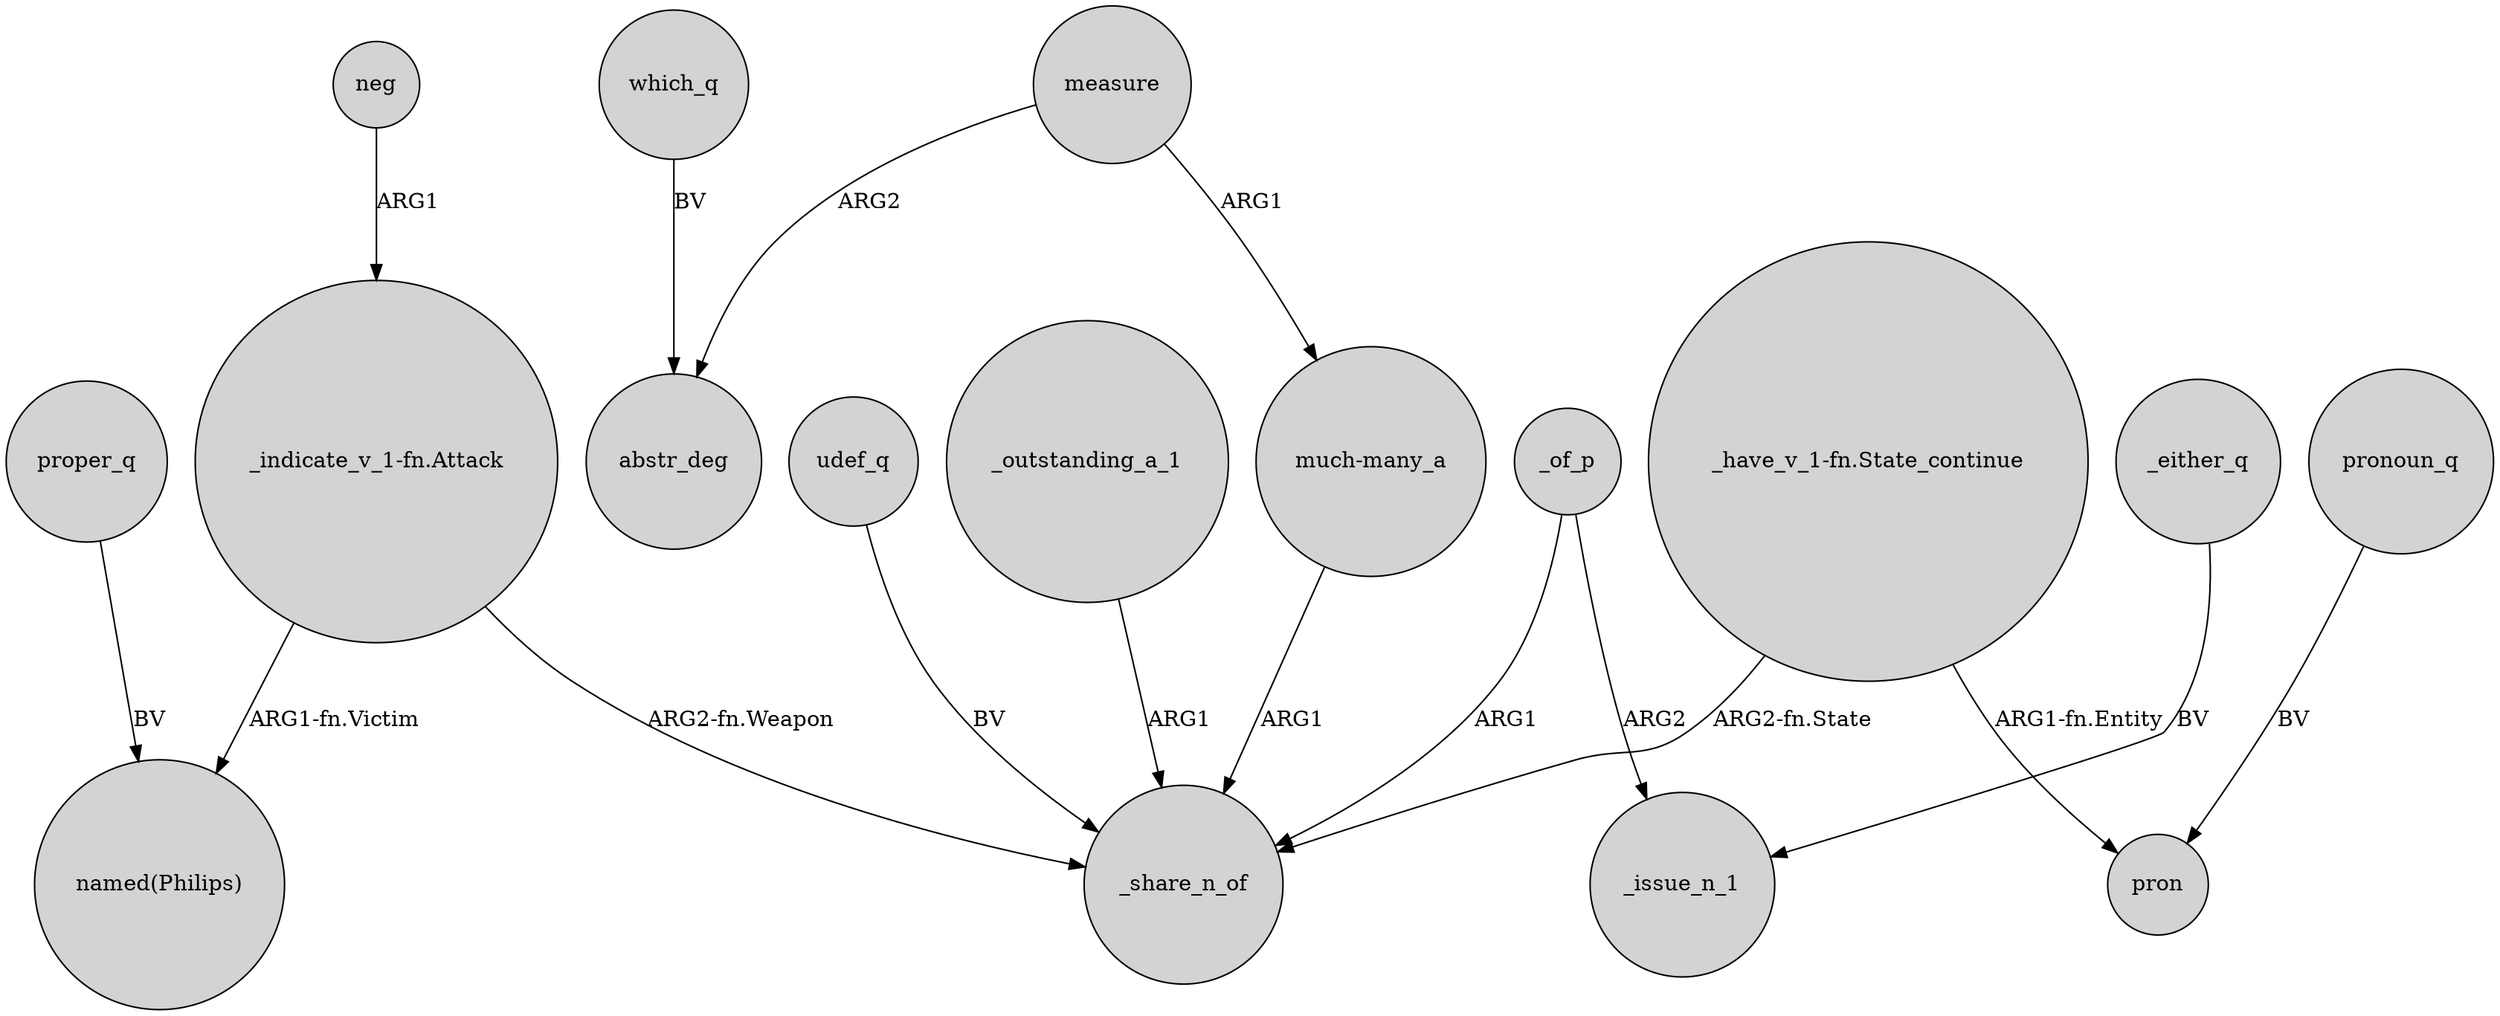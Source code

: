 digraph {
	node [shape=circle style=filled]
	"_have_v_1-fn.State_continue" -> _share_n_of [label="ARG2-fn.State"]
	measure -> "much-many_a" [label=ARG1]
	which_q -> abstr_deg [label=BV]
	"_indicate_v_1-fn.Attack" -> "named(Philips)" [label="ARG1-fn.Victim"]
	"much-many_a" -> _share_n_of [label=ARG1]
	_of_p -> _share_n_of [label=ARG1]
	udef_q -> _share_n_of [label=BV]
	"_indicate_v_1-fn.Attack" -> _share_n_of [label="ARG2-fn.Weapon"]
	proper_q -> "named(Philips)" [label=BV]
	_outstanding_a_1 -> _share_n_of [label=ARG1]
	_either_q -> _issue_n_1 [label=BV]
	pronoun_q -> pron [label=BV]
	_of_p -> _issue_n_1 [label=ARG2]
	measure -> abstr_deg [label=ARG2]
	"_have_v_1-fn.State_continue" -> pron [label="ARG1-fn.Entity"]
	neg -> "_indicate_v_1-fn.Attack" [label=ARG1]
}

